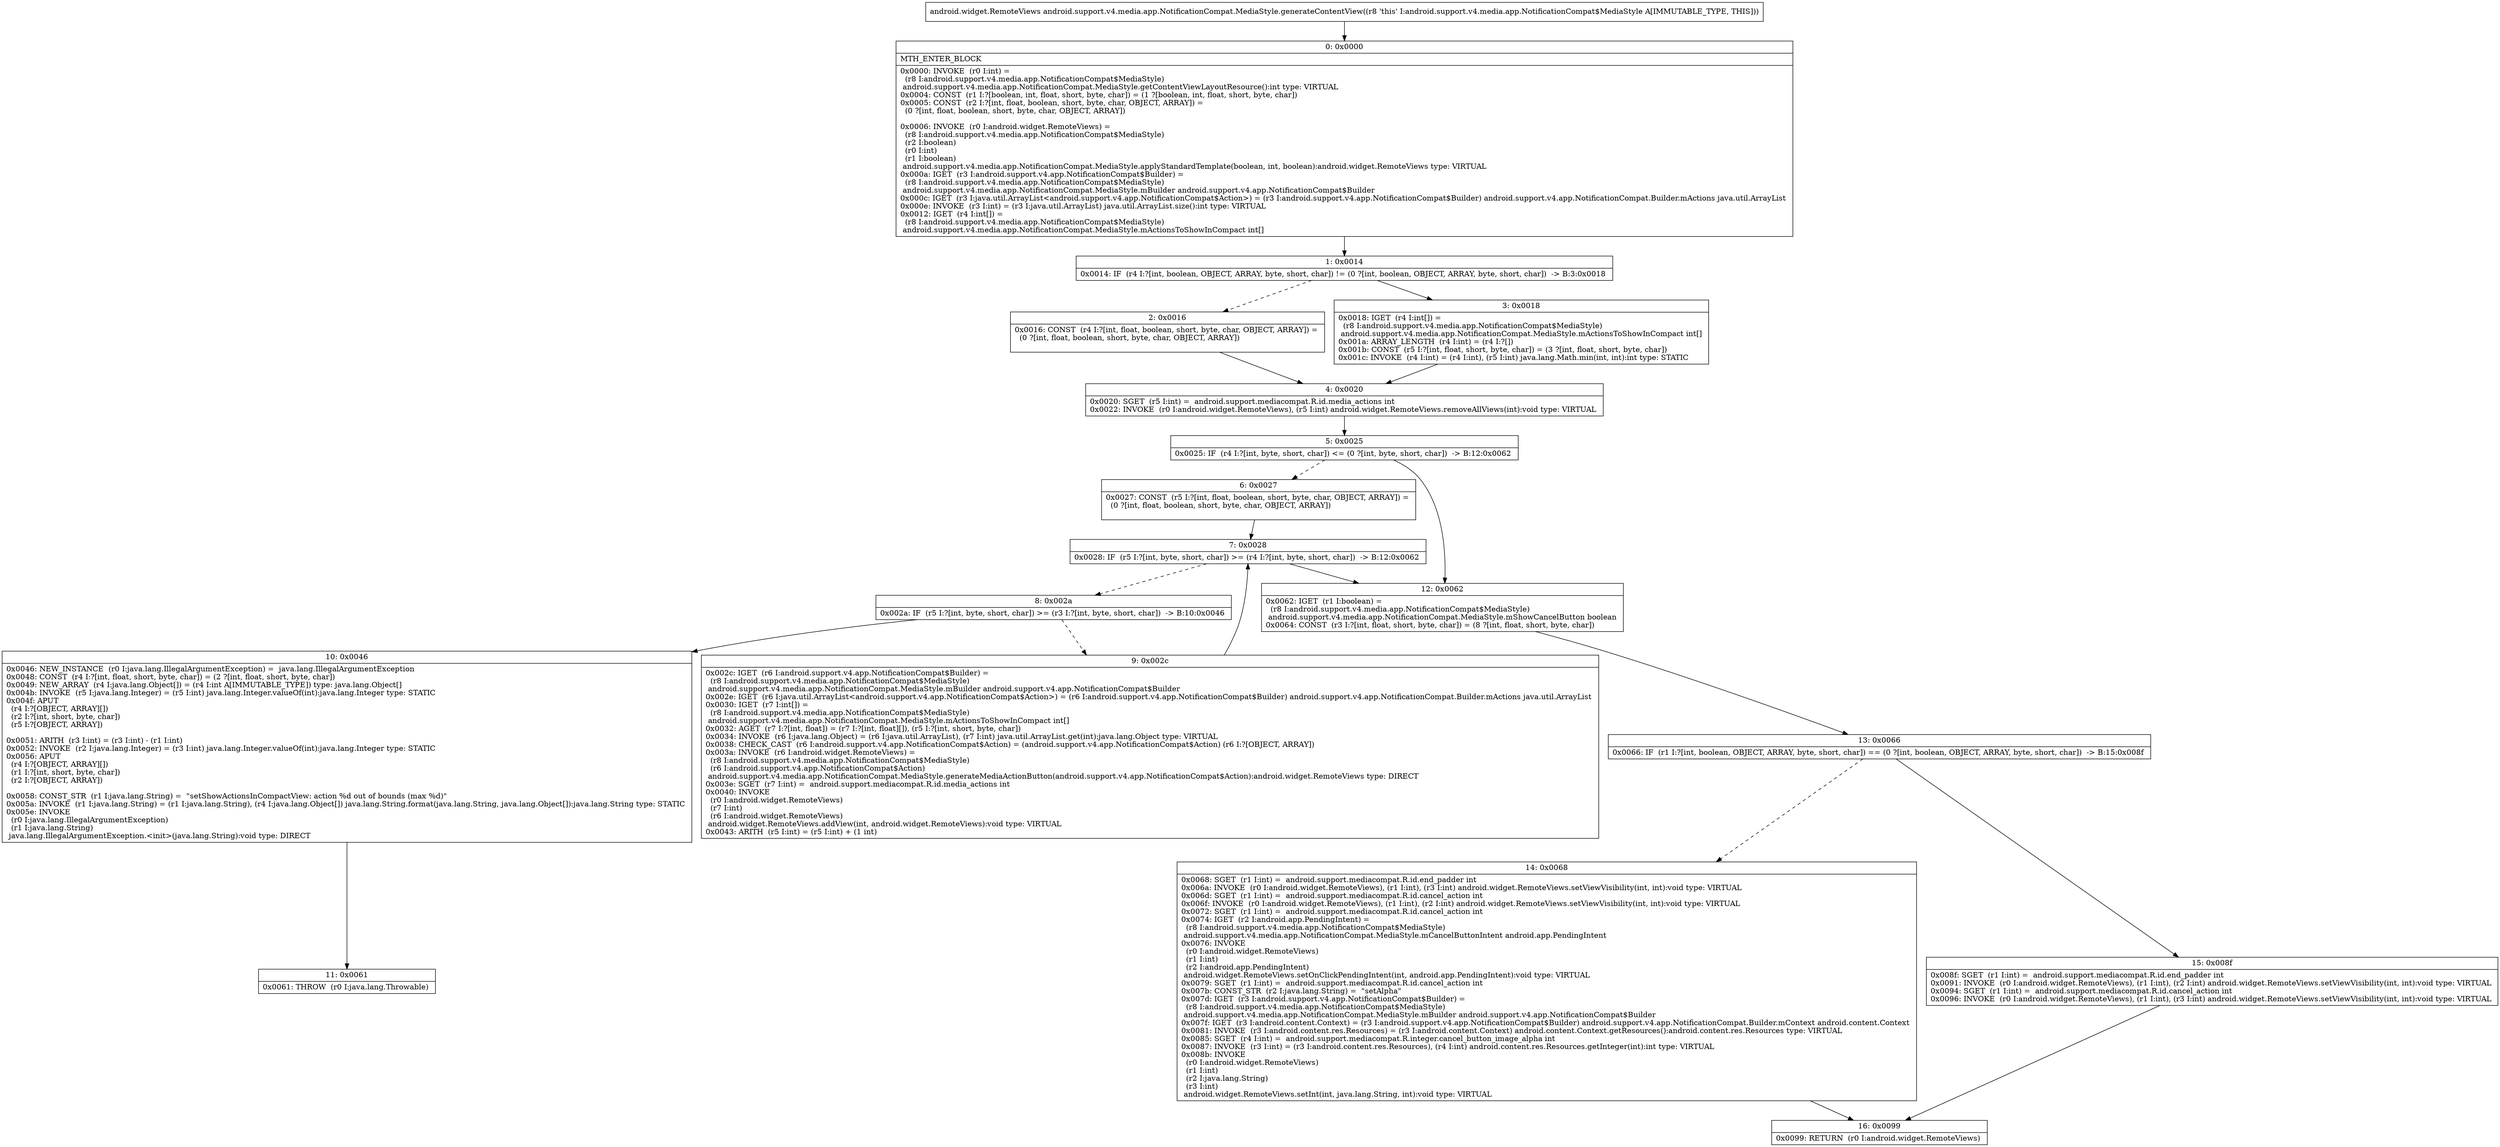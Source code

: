 digraph "CFG forandroid.support.v4.media.app.NotificationCompat.MediaStyle.generateContentView()Landroid\/widget\/RemoteViews;" {
Node_0 [shape=record,label="{0\:\ 0x0000|MTH_ENTER_BLOCK\l|0x0000: INVOKE  (r0 I:int) = \l  (r8 I:android.support.v4.media.app.NotificationCompat$MediaStyle)\l android.support.v4.media.app.NotificationCompat.MediaStyle.getContentViewLayoutResource():int type: VIRTUAL \l0x0004: CONST  (r1 I:?[boolean, int, float, short, byte, char]) = (1 ?[boolean, int, float, short, byte, char]) \l0x0005: CONST  (r2 I:?[int, float, boolean, short, byte, char, OBJECT, ARRAY]) = \l  (0 ?[int, float, boolean, short, byte, char, OBJECT, ARRAY])\l \l0x0006: INVOKE  (r0 I:android.widget.RemoteViews) = \l  (r8 I:android.support.v4.media.app.NotificationCompat$MediaStyle)\l  (r2 I:boolean)\l  (r0 I:int)\l  (r1 I:boolean)\l android.support.v4.media.app.NotificationCompat.MediaStyle.applyStandardTemplate(boolean, int, boolean):android.widget.RemoteViews type: VIRTUAL \l0x000a: IGET  (r3 I:android.support.v4.app.NotificationCompat$Builder) = \l  (r8 I:android.support.v4.media.app.NotificationCompat$MediaStyle)\l android.support.v4.media.app.NotificationCompat.MediaStyle.mBuilder android.support.v4.app.NotificationCompat$Builder \l0x000c: IGET  (r3 I:java.util.ArrayList\<android.support.v4.app.NotificationCompat$Action\>) = (r3 I:android.support.v4.app.NotificationCompat$Builder) android.support.v4.app.NotificationCompat.Builder.mActions java.util.ArrayList \l0x000e: INVOKE  (r3 I:int) = (r3 I:java.util.ArrayList) java.util.ArrayList.size():int type: VIRTUAL \l0x0012: IGET  (r4 I:int[]) = \l  (r8 I:android.support.v4.media.app.NotificationCompat$MediaStyle)\l android.support.v4.media.app.NotificationCompat.MediaStyle.mActionsToShowInCompact int[] \l}"];
Node_1 [shape=record,label="{1\:\ 0x0014|0x0014: IF  (r4 I:?[int, boolean, OBJECT, ARRAY, byte, short, char]) != (0 ?[int, boolean, OBJECT, ARRAY, byte, short, char])  \-\> B:3:0x0018 \l}"];
Node_2 [shape=record,label="{2\:\ 0x0016|0x0016: CONST  (r4 I:?[int, float, boolean, short, byte, char, OBJECT, ARRAY]) = \l  (0 ?[int, float, boolean, short, byte, char, OBJECT, ARRAY])\l \l}"];
Node_3 [shape=record,label="{3\:\ 0x0018|0x0018: IGET  (r4 I:int[]) = \l  (r8 I:android.support.v4.media.app.NotificationCompat$MediaStyle)\l android.support.v4.media.app.NotificationCompat.MediaStyle.mActionsToShowInCompact int[] \l0x001a: ARRAY_LENGTH  (r4 I:int) = (r4 I:?[]) \l0x001b: CONST  (r5 I:?[int, float, short, byte, char]) = (3 ?[int, float, short, byte, char]) \l0x001c: INVOKE  (r4 I:int) = (r4 I:int), (r5 I:int) java.lang.Math.min(int, int):int type: STATIC \l}"];
Node_4 [shape=record,label="{4\:\ 0x0020|0x0020: SGET  (r5 I:int) =  android.support.mediacompat.R.id.media_actions int \l0x0022: INVOKE  (r0 I:android.widget.RemoteViews), (r5 I:int) android.widget.RemoteViews.removeAllViews(int):void type: VIRTUAL \l}"];
Node_5 [shape=record,label="{5\:\ 0x0025|0x0025: IF  (r4 I:?[int, byte, short, char]) \<= (0 ?[int, byte, short, char])  \-\> B:12:0x0062 \l}"];
Node_6 [shape=record,label="{6\:\ 0x0027|0x0027: CONST  (r5 I:?[int, float, boolean, short, byte, char, OBJECT, ARRAY]) = \l  (0 ?[int, float, boolean, short, byte, char, OBJECT, ARRAY])\l \l}"];
Node_7 [shape=record,label="{7\:\ 0x0028|0x0028: IF  (r5 I:?[int, byte, short, char]) \>= (r4 I:?[int, byte, short, char])  \-\> B:12:0x0062 \l}"];
Node_8 [shape=record,label="{8\:\ 0x002a|0x002a: IF  (r5 I:?[int, byte, short, char]) \>= (r3 I:?[int, byte, short, char])  \-\> B:10:0x0046 \l}"];
Node_9 [shape=record,label="{9\:\ 0x002c|0x002c: IGET  (r6 I:android.support.v4.app.NotificationCompat$Builder) = \l  (r8 I:android.support.v4.media.app.NotificationCompat$MediaStyle)\l android.support.v4.media.app.NotificationCompat.MediaStyle.mBuilder android.support.v4.app.NotificationCompat$Builder \l0x002e: IGET  (r6 I:java.util.ArrayList\<android.support.v4.app.NotificationCompat$Action\>) = (r6 I:android.support.v4.app.NotificationCompat$Builder) android.support.v4.app.NotificationCompat.Builder.mActions java.util.ArrayList \l0x0030: IGET  (r7 I:int[]) = \l  (r8 I:android.support.v4.media.app.NotificationCompat$MediaStyle)\l android.support.v4.media.app.NotificationCompat.MediaStyle.mActionsToShowInCompact int[] \l0x0032: AGET  (r7 I:?[int, float]) = (r7 I:?[int, float][]), (r5 I:?[int, short, byte, char]) \l0x0034: INVOKE  (r6 I:java.lang.Object) = (r6 I:java.util.ArrayList), (r7 I:int) java.util.ArrayList.get(int):java.lang.Object type: VIRTUAL \l0x0038: CHECK_CAST  (r6 I:android.support.v4.app.NotificationCompat$Action) = (android.support.v4.app.NotificationCompat$Action) (r6 I:?[OBJECT, ARRAY]) \l0x003a: INVOKE  (r6 I:android.widget.RemoteViews) = \l  (r8 I:android.support.v4.media.app.NotificationCompat$MediaStyle)\l  (r6 I:android.support.v4.app.NotificationCompat$Action)\l android.support.v4.media.app.NotificationCompat.MediaStyle.generateMediaActionButton(android.support.v4.app.NotificationCompat$Action):android.widget.RemoteViews type: DIRECT \l0x003e: SGET  (r7 I:int) =  android.support.mediacompat.R.id.media_actions int \l0x0040: INVOKE  \l  (r0 I:android.widget.RemoteViews)\l  (r7 I:int)\l  (r6 I:android.widget.RemoteViews)\l android.widget.RemoteViews.addView(int, android.widget.RemoteViews):void type: VIRTUAL \l0x0043: ARITH  (r5 I:int) = (r5 I:int) + (1 int) \l}"];
Node_10 [shape=record,label="{10\:\ 0x0046|0x0046: NEW_INSTANCE  (r0 I:java.lang.IllegalArgumentException) =  java.lang.IllegalArgumentException \l0x0048: CONST  (r4 I:?[int, float, short, byte, char]) = (2 ?[int, float, short, byte, char]) \l0x0049: NEW_ARRAY  (r4 I:java.lang.Object[]) = (r4 I:int A[IMMUTABLE_TYPE]) type: java.lang.Object[] \l0x004b: INVOKE  (r5 I:java.lang.Integer) = (r5 I:int) java.lang.Integer.valueOf(int):java.lang.Integer type: STATIC \l0x004f: APUT  \l  (r4 I:?[OBJECT, ARRAY][])\l  (r2 I:?[int, short, byte, char])\l  (r5 I:?[OBJECT, ARRAY])\l \l0x0051: ARITH  (r3 I:int) = (r3 I:int) \- (r1 I:int) \l0x0052: INVOKE  (r2 I:java.lang.Integer) = (r3 I:int) java.lang.Integer.valueOf(int):java.lang.Integer type: STATIC \l0x0056: APUT  \l  (r4 I:?[OBJECT, ARRAY][])\l  (r1 I:?[int, short, byte, char])\l  (r2 I:?[OBJECT, ARRAY])\l \l0x0058: CONST_STR  (r1 I:java.lang.String) =  \"setShowActionsInCompactView: action %d out of bounds (max %d)\" \l0x005a: INVOKE  (r1 I:java.lang.String) = (r1 I:java.lang.String), (r4 I:java.lang.Object[]) java.lang.String.format(java.lang.String, java.lang.Object[]):java.lang.String type: STATIC \l0x005e: INVOKE  \l  (r0 I:java.lang.IllegalArgumentException)\l  (r1 I:java.lang.String)\l java.lang.IllegalArgumentException.\<init\>(java.lang.String):void type: DIRECT \l}"];
Node_11 [shape=record,label="{11\:\ 0x0061|0x0061: THROW  (r0 I:java.lang.Throwable) \l}"];
Node_12 [shape=record,label="{12\:\ 0x0062|0x0062: IGET  (r1 I:boolean) = \l  (r8 I:android.support.v4.media.app.NotificationCompat$MediaStyle)\l android.support.v4.media.app.NotificationCompat.MediaStyle.mShowCancelButton boolean \l0x0064: CONST  (r3 I:?[int, float, short, byte, char]) = (8 ?[int, float, short, byte, char]) \l}"];
Node_13 [shape=record,label="{13\:\ 0x0066|0x0066: IF  (r1 I:?[int, boolean, OBJECT, ARRAY, byte, short, char]) == (0 ?[int, boolean, OBJECT, ARRAY, byte, short, char])  \-\> B:15:0x008f \l}"];
Node_14 [shape=record,label="{14\:\ 0x0068|0x0068: SGET  (r1 I:int) =  android.support.mediacompat.R.id.end_padder int \l0x006a: INVOKE  (r0 I:android.widget.RemoteViews), (r1 I:int), (r3 I:int) android.widget.RemoteViews.setViewVisibility(int, int):void type: VIRTUAL \l0x006d: SGET  (r1 I:int) =  android.support.mediacompat.R.id.cancel_action int \l0x006f: INVOKE  (r0 I:android.widget.RemoteViews), (r1 I:int), (r2 I:int) android.widget.RemoteViews.setViewVisibility(int, int):void type: VIRTUAL \l0x0072: SGET  (r1 I:int) =  android.support.mediacompat.R.id.cancel_action int \l0x0074: IGET  (r2 I:android.app.PendingIntent) = \l  (r8 I:android.support.v4.media.app.NotificationCompat$MediaStyle)\l android.support.v4.media.app.NotificationCompat.MediaStyle.mCancelButtonIntent android.app.PendingIntent \l0x0076: INVOKE  \l  (r0 I:android.widget.RemoteViews)\l  (r1 I:int)\l  (r2 I:android.app.PendingIntent)\l android.widget.RemoteViews.setOnClickPendingIntent(int, android.app.PendingIntent):void type: VIRTUAL \l0x0079: SGET  (r1 I:int) =  android.support.mediacompat.R.id.cancel_action int \l0x007b: CONST_STR  (r2 I:java.lang.String) =  \"setAlpha\" \l0x007d: IGET  (r3 I:android.support.v4.app.NotificationCompat$Builder) = \l  (r8 I:android.support.v4.media.app.NotificationCompat$MediaStyle)\l android.support.v4.media.app.NotificationCompat.MediaStyle.mBuilder android.support.v4.app.NotificationCompat$Builder \l0x007f: IGET  (r3 I:android.content.Context) = (r3 I:android.support.v4.app.NotificationCompat$Builder) android.support.v4.app.NotificationCompat.Builder.mContext android.content.Context \l0x0081: INVOKE  (r3 I:android.content.res.Resources) = (r3 I:android.content.Context) android.content.Context.getResources():android.content.res.Resources type: VIRTUAL \l0x0085: SGET  (r4 I:int) =  android.support.mediacompat.R.integer.cancel_button_image_alpha int \l0x0087: INVOKE  (r3 I:int) = (r3 I:android.content.res.Resources), (r4 I:int) android.content.res.Resources.getInteger(int):int type: VIRTUAL \l0x008b: INVOKE  \l  (r0 I:android.widget.RemoteViews)\l  (r1 I:int)\l  (r2 I:java.lang.String)\l  (r3 I:int)\l android.widget.RemoteViews.setInt(int, java.lang.String, int):void type: VIRTUAL \l}"];
Node_15 [shape=record,label="{15\:\ 0x008f|0x008f: SGET  (r1 I:int) =  android.support.mediacompat.R.id.end_padder int \l0x0091: INVOKE  (r0 I:android.widget.RemoteViews), (r1 I:int), (r2 I:int) android.widget.RemoteViews.setViewVisibility(int, int):void type: VIRTUAL \l0x0094: SGET  (r1 I:int) =  android.support.mediacompat.R.id.cancel_action int \l0x0096: INVOKE  (r0 I:android.widget.RemoteViews), (r1 I:int), (r3 I:int) android.widget.RemoteViews.setViewVisibility(int, int):void type: VIRTUAL \l}"];
Node_16 [shape=record,label="{16\:\ 0x0099|0x0099: RETURN  (r0 I:android.widget.RemoteViews) \l}"];
MethodNode[shape=record,label="{android.widget.RemoteViews android.support.v4.media.app.NotificationCompat.MediaStyle.generateContentView((r8 'this' I:android.support.v4.media.app.NotificationCompat$MediaStyle A[IMMUTABLE_TYPE, THIS])) }"];
MethodNode -> Node_0;
Node_0 -> Node_1;
Node_1 -> Node_2[style=dashed];
Node_1 -> Node_3;
Node_2 -> Node_4;
Node_3 -> Node_4;
Node_4 -> Node_5;
Node_5 -> Node_6[style=dashed];
Node_5 -> Node_12;
Node_6 -> Node_7;
Node_7 -> Node_8[style=dashed];
Node_7 -> Node_12;
Node_8 -> Node_9[style=dashed];
Node_8 -> Node_10;
Node_9 -> Node_7;
Node_10 -> Node_11;
Node_12 -> Node_13;
Node_13 -> Node_14[style=dashed];
Node_13 -> Node_15;
Node_14 -> Node_16;
Node_15 -> Node_16;
}

